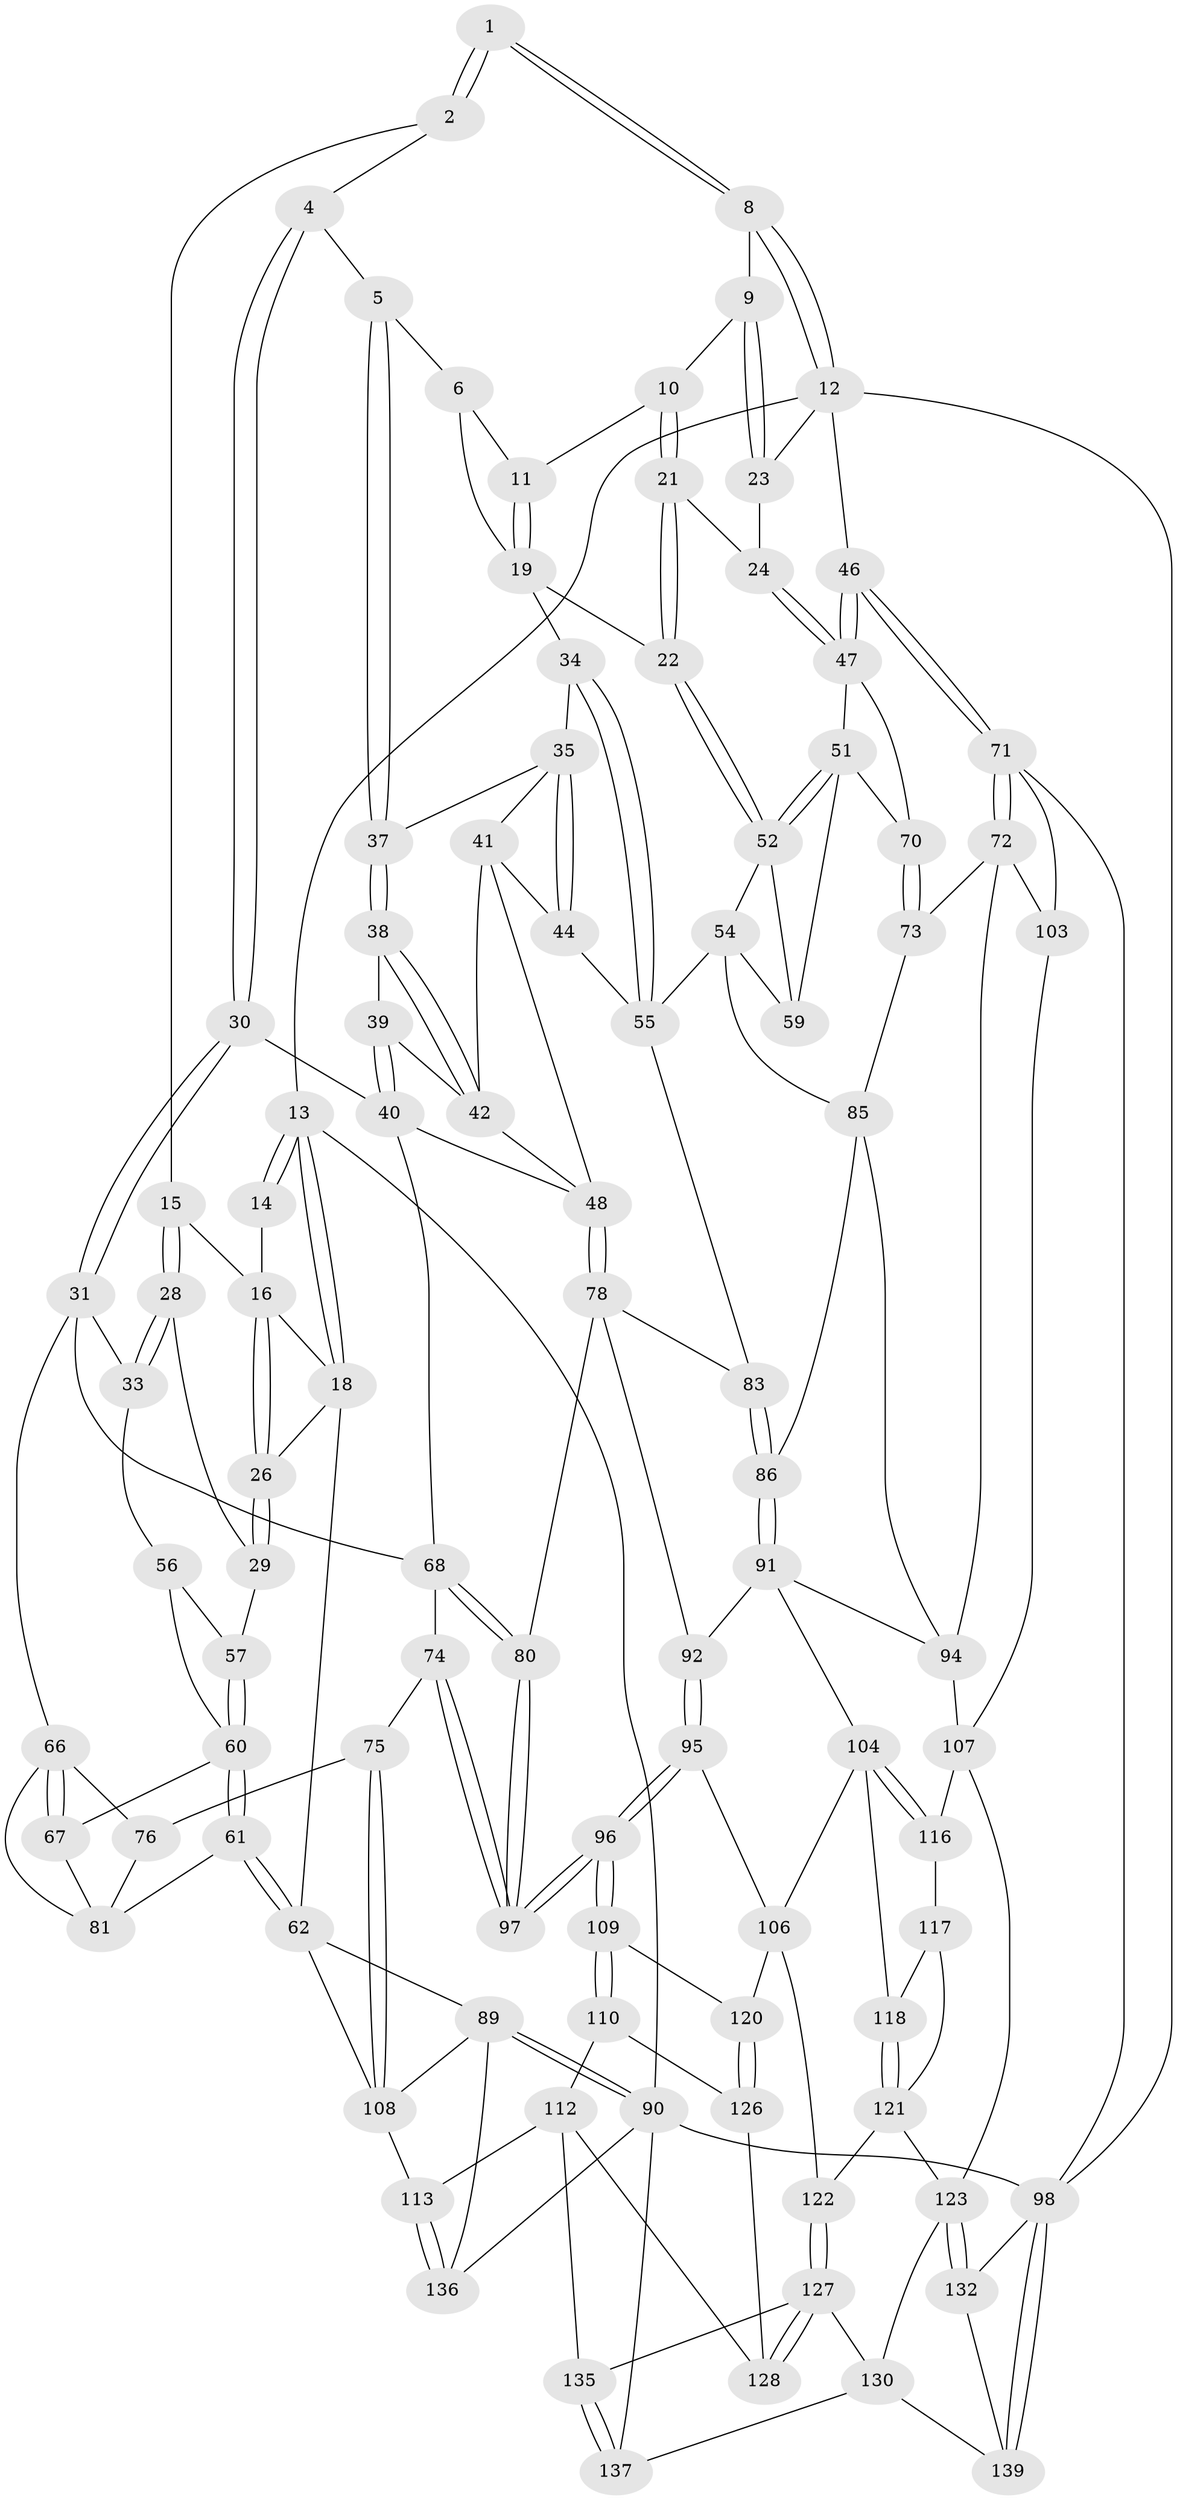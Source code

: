 // original degree distribution, {4: 0.22857142857142856, 5: 0.5428571428571428, 3: 0.014285714285714285, 6: 0.21428571428571427}
// Generated by graph-tools (version 1.1) at 2025/11/02/27/25 16:11:52]
// undirected, 98 vertices, 221 edges
graph export_dot {
graph [start="1"]
  node [color=gray90,style=filled];
  1 [pos="+0.7220775909144398+0"];
  2 [pos="+0.3808527481010952+0",super="+3"];
  4 [pos="+0.4036658896276146+0.06851376196880152"];
  5 [pos="+0.4812201614776691+0.11354131044014285"];
  6 [pos="+0.5852402773046972+0.12171149168275619",super="+7"];
  8 [pos="+1+0"];
  9 [pos="+1+0"];
  10 [pos="+0.7926431901330748+0.0792636728620694"];
  11 [pos="+0.7316170070781814+0.09335766282508107"];
  12 [pos="+1+0",super="+25"];
  13 [pos="+0+0"];
  14 [pos="+0.07646451136880651+0"];
  15 [pos="+0.17464312891630895+0.10795596685848523"];
  16 [pos="+0.15738954314214912+0.09591036718582611",super="+17"];
  18 [pos="+0+0",super="+27"];
  19 [pos="+0.7131124081430147+0.17281454178870448",super="+20"];
  21 [pos="+0.8519889444044956+0.1827424944191822"];
  22 [pos="+0.8344321518363675+0.19326216133711727"];
  23 [pos="+0.8903086509648725+0.17009162019426086"];
  24 [pos="+0.8888428776401217+0.17135478129897788"];
  26 [pos="+0+0.06951148253398605"];
  28 [pos="+0.1659807863293651+0.14953521121878957"];
  29 [pos="+0+0.17321119939176946"];
  30 [pos="+0.3428724415033344+0.24009155886208358"];
  31 [pos="+0.30954361088583837+0.26238771924690163",super="+32"];
  33 [pos="+0.1712843182966678+0.21348596184110868"];
  34 [pos="+0.6607014286812966+0.2250682728882053"];
  35 [pos="+0.6263332252305959+0.24933377353726666",super="+36"];
  37 [pos="+0.4937034963817331+0.17754253109920873"];
  38 [pos="+0.4895543938736948+0.2168258400543436"];
  39 [pos="+0.4450616383863534+0.25581749670589055"];
  40 [pos="+0.37572081349839503+0.2638313806921456",super="+63"];
  41 [pos="+0.5360402863275999+0.25848887712601043",super="+45"];
  42 [pos="+0.4938345785401435+0.2503829401377634",super="+43"];
  44 [pos="+0.5664131526637806+0.3271161734542275"];
  46 [pos="+1+0.35595621120437104"];
  47 [pos="+0.9357317568910595+0.2964260053078359",super="+50"];
  48 [pos="+0.5269168565845815+0.3401227664690418",super="+49"];
  51 [pos="+0.8459451208598591+0.26996313110617937",super="+58"];
  52 [pos="+0.8309960445216951+0.21201839505723338",super="+53"];
  54 [pos="+0.7294670421453332+0.33560527547510366",super="+84"];
  55 [pos="+0.7186472372294594+0.32927382406274486",super="+64"];
  56 [pos="+0.10409651514181441+0.2564818975585649"];
  57 [pos="+0.05841603781125849+0.247666022765505"];
  59 [pos="+0.8335580565248669+0.37291544623425815"];
  60 [pos="+0+0.4595546057197602",super="+65"];
  61 [pos="+0+0.4845043843607813"];
  62 [pos="+0+0.5266950661002031",super="+88"];
  66 [pos="+0.22073192470014044+0.36523392709272273",super="+77"];
  67 [pos="+0.1242323437009938+0.3383049579339927"];
  68 [pos="+0.39673271207954186+0.4597105879869943",super="+69"];
  70 [pos="+0.8633715269741934+0.3821814709383774"];
  71 [pos="+1+0.4052515439518876",super="+100"];
  72 [pos="+0.9430459085106409+0.4479921378474239",super="+93"];
  73 [pos="+0.8918513999241788+0.41855059030156233"];
  74 [pos="+0.28571427125315246+0.502475212570014"];
  75 [pos="+0.2677628206466866+0.5002243319602975"];
  76 [pos="+0.22951863658153937+0.4591019705318893"];
  78 [pos="+0.5115229395916185+0.38812986516436226",super="+79"];
  80 [pos="+0.39786816221507865+0.4705411999705346"];
  81 [pos="+0.11904787601081408+0.3860535384032486",super="+82"];
  83 [pos="+0.6240053135276619+0.4268562059139415"];
  85 [pos="+0.7589431190542941+0.38435825577637944",super="+87"];
  86 [pos="+0.6384733624719645+0.4882402346744896"];
  89 [pos="+0+0.9606047199947054",super="+133"];
  90 [pos="+0+1",super="+138"];
  91 [pos="+0.636426644176461+0.4963362822070589",super="+102"];
  92 [pos="+0.5766130793558152+0.49814712213868123"];
  94 [pos="+0.780485281010403+0.5450275974323451",super="+101"];
  95 [pos="+0.49782095079570754+0.6214591105388618"];
  96 [pos="+0.39709589779465726+0.5985058812998251"];
  97 [pos="+0.35944066147437875+0.5153785696287082"];
  98 [pos="+1+1",super="+99"];
  103 [pos="+0.9633374871528849+0.7171245508749262"];
  104 [pos="+0.6789617958126831+0.5950942449336686",super="+105"];
  106 [pos="+0.5283981018593569+0.6438763383510581",super="+119"];
  107 [pos="+0.9129531317658351+0.7213673014851207",super="+115"];
  108 [pos="+0.1451291124256326+0.6545781319947347",super="+114"];
  109 [pos="+0.3850920729826621+0.6346124370789016"];
  110 [pos="+0.308828997855624+0.7563096422641242",super="+111"];
  112 [pos="+0.2594993729592954+0.7915450479133022",super="+134"];
  113 [pos="+0.246151119936136+0.7934965524903922"];
  116 [pos="+0.6855670850053092+0.627176202130727"];
  117 [pos="+0.6738504100208075+0.6944984307592899"];
  118 [pos="+0.6164736739058294+0.7303762727694328"];
  120 [pos="+0.48912527438110476+0.7770372642383698"];
  121 [pos="+0.6129869300707239+0.742049501948665",super="+125"];
  122 [pos="+0.5506869295442691+0.7786889064610667"];
  123 [pos="+0.7878427779044972+0.8141191239048937",super="+124"];
  126 [pos="+0.47211898477338904+0.7910251931739812",super="+129"];
  127 [pos="+0.5714394359077503+0.8179298834204606",super="+131"];
  128 [pos="+0.460068062964805+0.9141314040282383"];
  130 [pos="+0.7139134778923252+0.8620635532619058",super="+140"];
  132 [pos="+0.8550493061527666+0.9227393229460112"];
  135 [pos="+0.4666537060930629+1"];
  136 [pos="+0.22944003303563737+0.9992611990280909"];
  137 [pos="+0.46767649000388223+1"];
  139 [pos="+0.7293458810388116+1"];
  1 -- 2;
  1 -- 2;
  1 -- 8;
  1 -- 8;
  2 -- 4;
  2 -- 15;
  4 -- 5;
  4 -- 30;
  4 -- 30;
  5 -- 6;
  5 -- 37;
  5 -- 37;
  6 -- 19;
  6 -- 11;
  8 -- 9;
  8 -- 12;
  8 -- 12;
  9 -- 10;
  9 -- 23;
  9 -- 23;
  10 -- 11;
  10 -- 21;
  10 -- 21;
  11 -- 19;
  11 -- 19;
  12 -- 13;
  12 -- 98;
  12 -- 46;
  12 -- 23;
  13 -- 14;
  13 -- 14;
  13 -- 18;
  13 -- 18;
  13 -- 90;
  14 -- 16;
  15 -- 16;
  15 -- 28;
  15 -- 28;
  16 -- 26;
  16 -- 26;
  16 -- 18;
  18 -- 26;
  18 -- 62;
  19 -- 22;
  19 -- 34;
  21 -- 22;
  21 -- 22;
  21 -- 24;
  22 -- 52;
  22 -- 52;
  23 -- 24;
  24 -- 47;
  24 -- 47;
  26 -- 29;
  26 -- 29;
  28 -- 29;
  28 -- 33;
  28 -- 33;
  29 -- 57;
  30 -- 31;
  30 -- 31;
  30 -- 40;
  31 -- 68;
  31 -- 33;
  31 -- 66;
  33 -- 56;
  34 -- 35;
  34 -- 55;
  34 -- 55;
  35 -- 44;
  35 -- 44;
  35 -- 41;
  35 -- 37;
  37 -- 38;
  37 -- 38;
  38 -- 39;
  38 -- 42;
  38 -- 42;
  39 -- 40;
  39 -- 40;
  39 -- 42;
  40 -- 68;
  40 -- 48;
  41 -- 42;
  41 -- 48;
  41 -- 44;
  42 -- 48;
  44 -- 55;
  46 -- 47;
  46 -- 47;
  46 -- 71;
  46 -- 71;
  47 -- 51;
  47 -- 70;
  48 -- 78;
  48 -- 78;
  51 -- 52;
  51 -- 52;
  51 -- 59;
  51 -- 70;
  52 -- 59;
  52 -- 54;
  54 -- 55;
  54 -- 59;
  54 -- 85;
  55 -- 83;
  56 -- 57;
  56 -- 60;
  57 -- 60;
  57 -- 60;
  60 -- 61;
  60 -- 61;
  60 -- 67;
  61 -- 62;
  61 -- 62;
  61 -- 81;
  62 -- 89;
  62 -- 108;
  66 -- 67;
  66 -- 67;
  66 -- 81;
  66 -- 76;
  67 -- 81;
  68 -- 80;
  68 -- 80;
  68 -- 74;
  70 -- 73;
  70 -- 73;
  71 -- 72;
  71 -- 72;
  71 -- 103;
  71 -- 98;
  72 -- 73;
  72 -- 94;
  72 -- 103;
  73 -- 85;
  74 -- 75;
  74 -- 97;
  74 -- 97;
  75 -- 76;
  75 -- 108;
  75 -- 108;
  76 -- 81;
  78 -- 83;
  78 -- 80;
  78 -- 92;
  80 -- 97;
  80 -- 97;
  83 -- 86;
  83 -- 86;
  85 -- 86;
  85 -- 94;
  86 -- 91;
  86 -- 91;
  89 -- 90;
  89 -- 90;
  89 -- 136;
  89 -- 108;
  90 -- 98;
  90 -- 136;
  90 -- 137;
  91 -- 92;
  91 -- 104;
  91 -- 94;
  92 -- 95;
  92 -- 95;
  94 -- 107;
  95 -- 96;
  95 -- 96;
  95 -- 106;
  96 -- 97;
  96 -- 97;
  96 -- 109;
  96 -- 109;
  98 -- 139;
  98 -- 139;
  98 -- 132;
  103 -- 107;
  104 -- 116;
  104 -- 116;
  104 -- 106;
  104 -- 118;
  106 -- 120;
  106 -- 122;
  107 -- 123;
  107 -- 116;
  108 -- 113;
  109 -- 110;
  109 -- 110;
  109 -- 120;
  110 -- 126 [weight=2];
  110 -- 112;
  112 -- 113;
  112 -- 128;
  112 -- 135;
  113 -- 136;
  113 -- 136;
  116 -- 117;
  117 -- 118;
  117 -- 121;
  118 -- 121;
  118 -- 121;
  120 -- 126;
  120 -- 126;
  121 -- 122;
  121 -- 123;
  122 -- 127;
  122 -- 127;
  123 -- 132;
  123 -- 132;
  123 -- 130;
  126 -- 128;
  127 -- 128;
  127 -- 128;
  127 -- 135;
  127 -- 130;
  130 -- 137;
  130 -- 139;
  132 -- 139;
  135 -- 137;
  135 -- 137;
}
